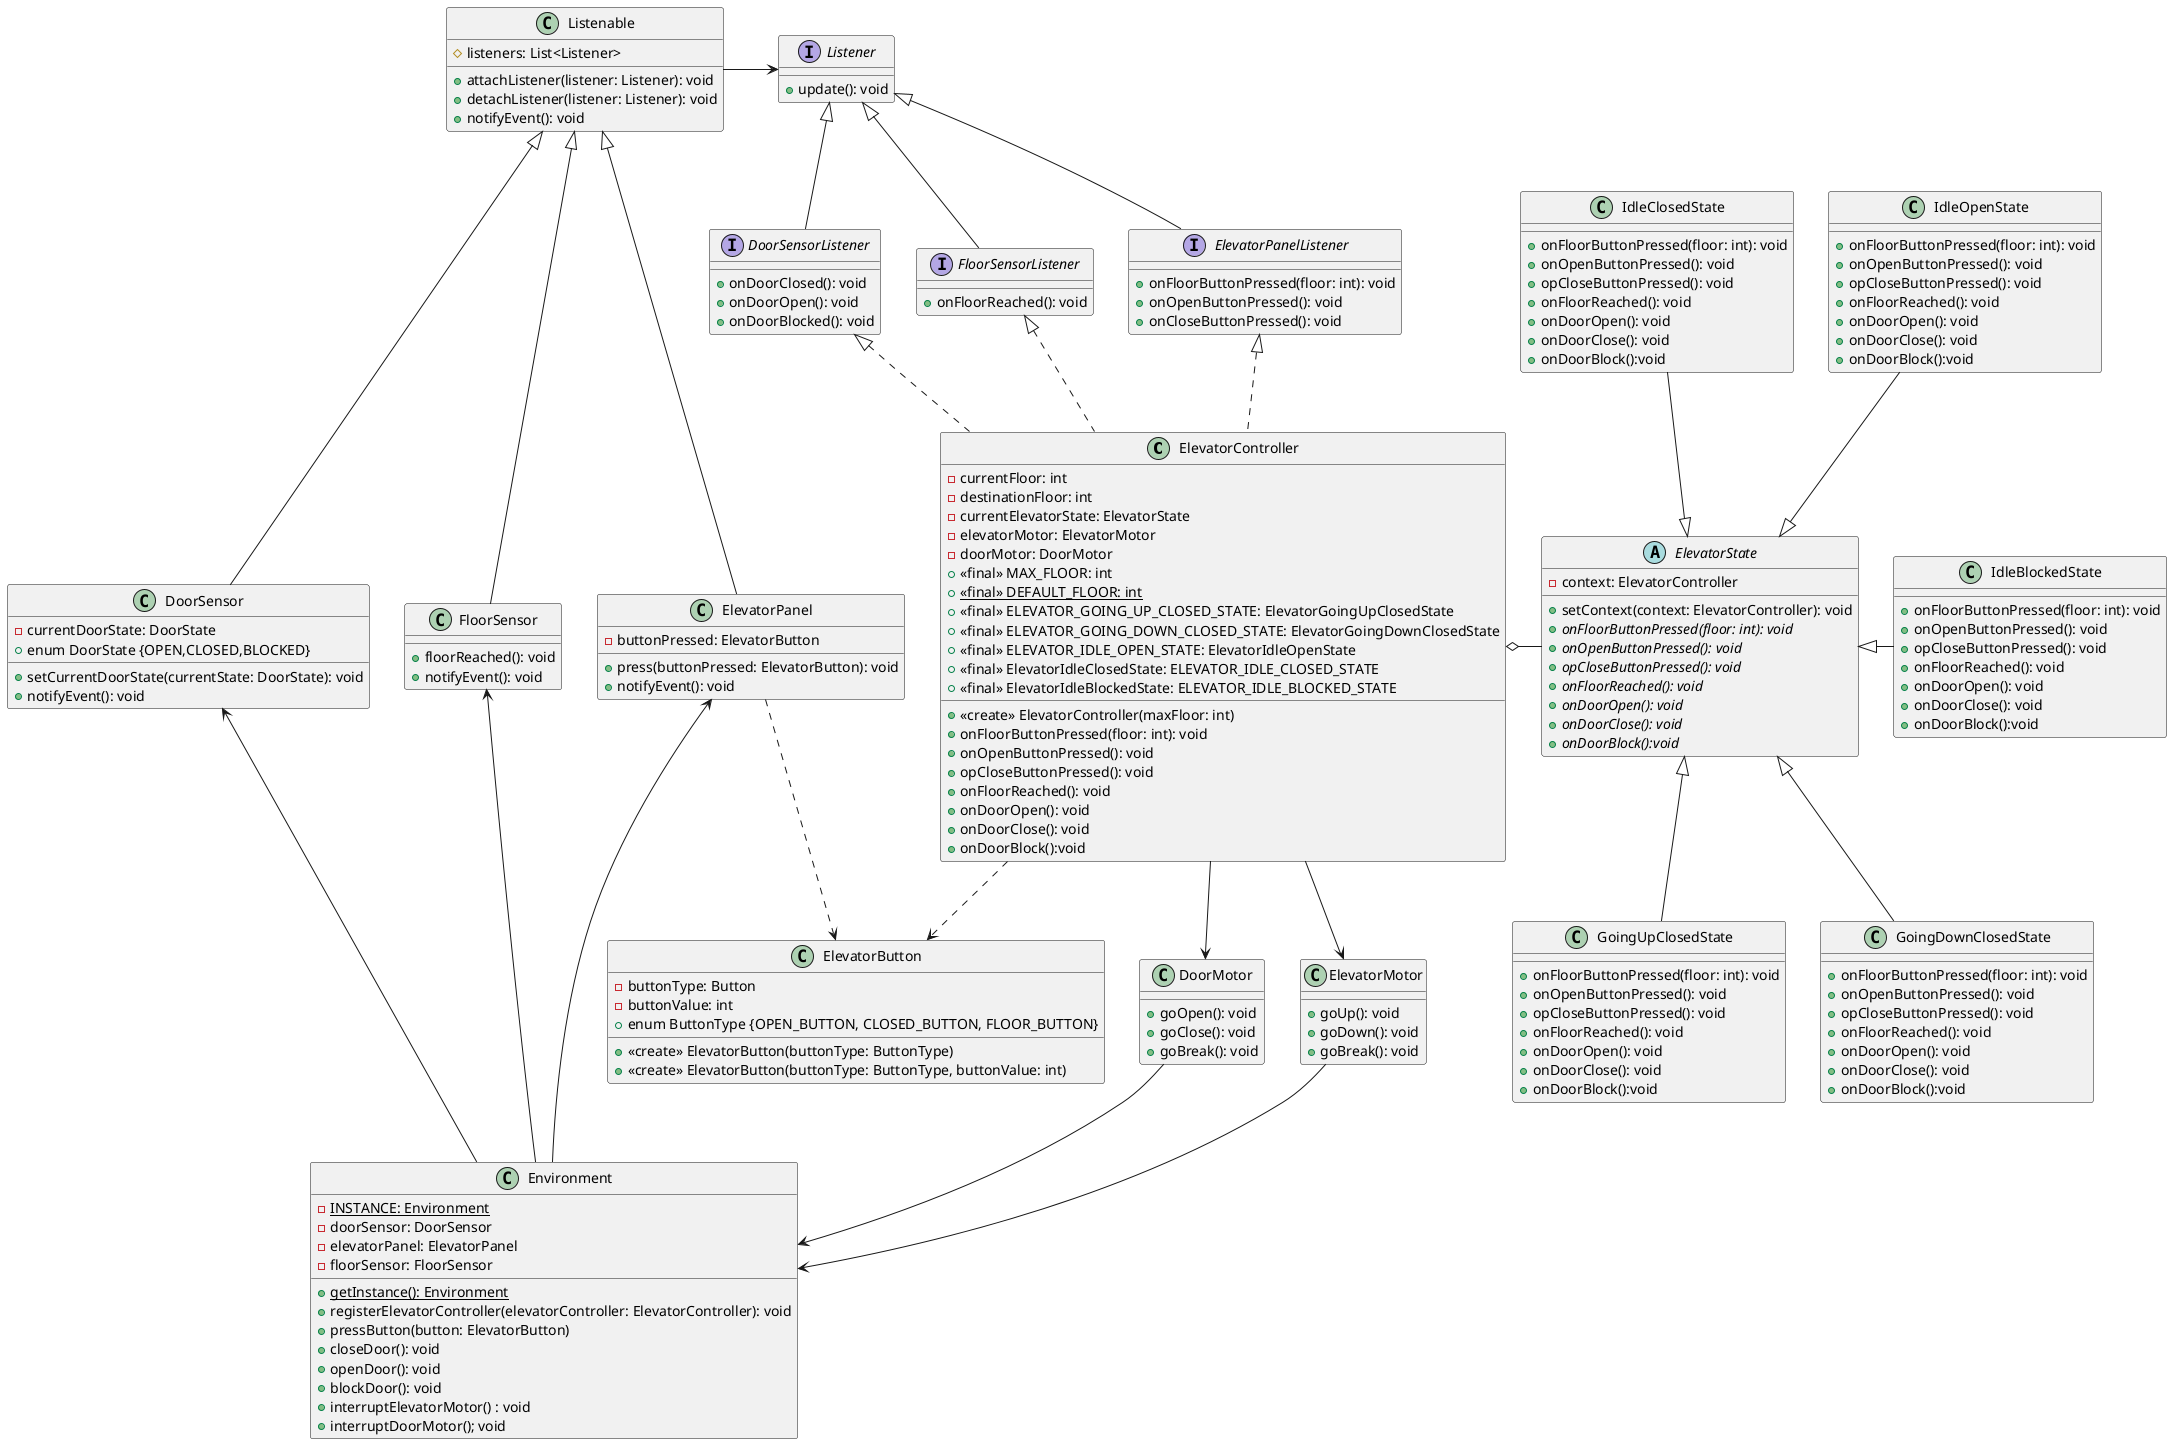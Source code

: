 @startuml

class ElevatorController {
- currentFloor: int
- destinationFloor: int
- currentElevatorState: ElevatorState
- elevatorMotor: ElevatorMotor
- doorMotor: DoorMotor
+ <<final>> MAX_FLOOR: int
+ {static} <<final>> DEFAULT_FLOOR: int
+ <<final>> ELEVATOR_GOING_UP_CLOSED_STATE: ElevatorGoingUpClosedState
+ <<final>> ELEVATOR_GOING_DOWN_CLOSED_STATE: ElevatorGoingDownClosedState
+ <<final>> ELEVATOR_IDLE_OPEN_STATE: ElevatorIdleOpenState
+ <<final>> ElevatorIdleClosedState: ELEVATOR_IDLE_CLOSED_STATE
+ <<final>> ElevatorIdleBlockedState: ELEVATOR_IDLE_BLOCKED_STATE
+ <<create>> ElevatorController(maxFloor: int)
+ onFloorButtonPressed(floor: int): void
+ onOpenButtonPressed(): void
+ opCloseButtonPressed(): void
+ onFloorReached(): void
+ onDoorOpen(): void
+ onDoorClose(): void
+ onDoorBlock():void
}

interface Listener {
+ update(): void
}

interface DoorSensorListener {
+ onDoorClosed(): void
+ onDoorOpen(): void
+ onDoorBlocked(): void
}

interface ElevatorPanelListener{
+ onFloorButtonPressed(floor: int): void
+ onOpenButtonPressed(): void
+ onCloseButtonPressed(): void
}

interface FloorSensorListener {
+ onFloorReached(): void
}

Listener <|-down- DoorSensorListener
Listener <|-down- ElevatorPanelListener
Listener <|-down- FloorSensorListener


ElevatorController .up.|> DoorSensorListener
ElevatorController .up.|> ElevatorPanelListener
ElevatorController .up.|> FloorSensorListener

class Listenable {
# listeners: List<Listener>
+ attachListener(listener: Listener): void
+ detachListener(listener: Listener): void
+ notifyEvent(): void
}

class DoorSensor {
- currentDoorState: DoorState
+ enum DoorState {OPEN,CLOSED,BLOCKED}
+ setCurrentDoorState(currentState: DoorState): void
+ notifyEvent(): void
}

class ElevatorPanel {
- buttonPressed: ElevatorButton
+ press(buttonPressed: ElevatorButton): void
+ notifyEvent(): void
}

class FloorSensor {
+ floorReached(): void
+ notifyEvent(): void
}

Listenable <|-down-- DoorSensor
Listenable <|-down-- ElevatorPanel
Listenable <|-down-- FloorSensor
Listenable -right-> Listener


class Environment {
- {static} INSTANCE: Environment
- doorSensor: DoorSensor
- elevatorPanel: ElevatorPanel
- floorSensor: FloorSensor
+ {static} getInstance(): Environment
+ registerElevatorController(elevatorController: ElevatorController): void
+ pressButton(button: ElevatorButton)
+ closeDoor(): void
+ openDoor(): void
+ blockDoor(): void
+ interruptElevatorMotor() : void
+ interruptDoorMotor(); void
}

Environment -up--> DoorSensor
Environment -up--> ElevatorPanel
Environment -up--> FloorSensor

class ElevatorButton {
- buttonType: Button
- buttonValue: int
+ enum ButtonType {OPEN_BUTTON, CLOSED_BUTTON, FLOOR_BUTTON}
+ <<create>> ElevatorButton(buttonType: ButtonType)
+ <<create>> ElevatorButton(buttonType: ButtonType, buttonValue: int)
}

ElevatorController ..> ElevatorButton
ElevatorPanel ..> ElevatorButton

ElevatorController --> DoorMotor
ElevatorController --> ElevatorMotor

class DoorMotor {
+ goOpen(): void
+ goClose(): void
+ goBreak(): void
}

class ElevatorMotor {
+ goUp(): void
+ goDown(): void
+ goBreak(): void
}

DoorMotor --> Environment
ElevatorMotor --> Environment

abstract class ElevatorState {
- context: ElevatorController
+ setContext(context: ElevatorController): void
+ {abstract} onFloorButtonPressed(floor: int): void
+ {abstract} onOpenButtonPressed(): void
+ {abstract} opCloseButtonPressed(): void
+ {abstract} onFloorReached(): void
+ {abstract} onDoorOpen(): void
+ {abstract} onDoorClose(): void
+ {abstract} onDoorBlock():void
}

ElevatorController o-right- ElevatorState

class IdleOpenState {
+ onFloorButtonPressed(floor: int): void
+ onOpenButtonPressed(): void
+ opCloseButtonPressed(): void
+ onFloorReached(): void
+ onDoorOpen(): void
+ onDoorClose(): void
+ onDoorBlock():void
}

class IdleClosedState {
+ onFloorButtonPressed(floor: int): void
+ onOpenButtonPressed(): void
+ opCloseButtonPressed(): void
+ onFloorReached(): void
+ onDoorOpen(): void
+ onDoorClose(): void
+ onDoorBlock():void
}

class IdleBlockedState {
+ onFloorButtonPressed(floor: int): void
+ onOpenButtonPressed(): void
+ opCloseButtonPressed(): void
+ onFloorReached(): void
+ onDoorOpen(): void
+ onDoorClose(): void
+ onDoorBlock():void
}

class GoingUpClosedState {
+ onFloorButtonPressed(floor: int): void
+ onOpenButtonPressed(): void
+ opCloseButtonPressed(): void
+ onFloorReached(): void
+ onDoorOpen(): void
+ onDoorClose(): void
+ onDoorBlock():void
}

class GoingDownClosedState {
+ onFloorButtonPressed(floor: int): void
+ onOpenButtonPressed(): void
+ opCloseButtonPressed(): void
+ onFloorReached(): void
+ onDoorOpen(): void
+ onDoorClose(): void
+ onDoorBlock():void
}

ElevatorState <|-up- IdleOpenState
ElevatorState <|-up- IdleClosedState
ElevatorState <|-right- IdleBlockedState
ElevatorState <|-down- GoingUpClosedState
ElevatorState <|-down- GoingDownClosedState

@enduml